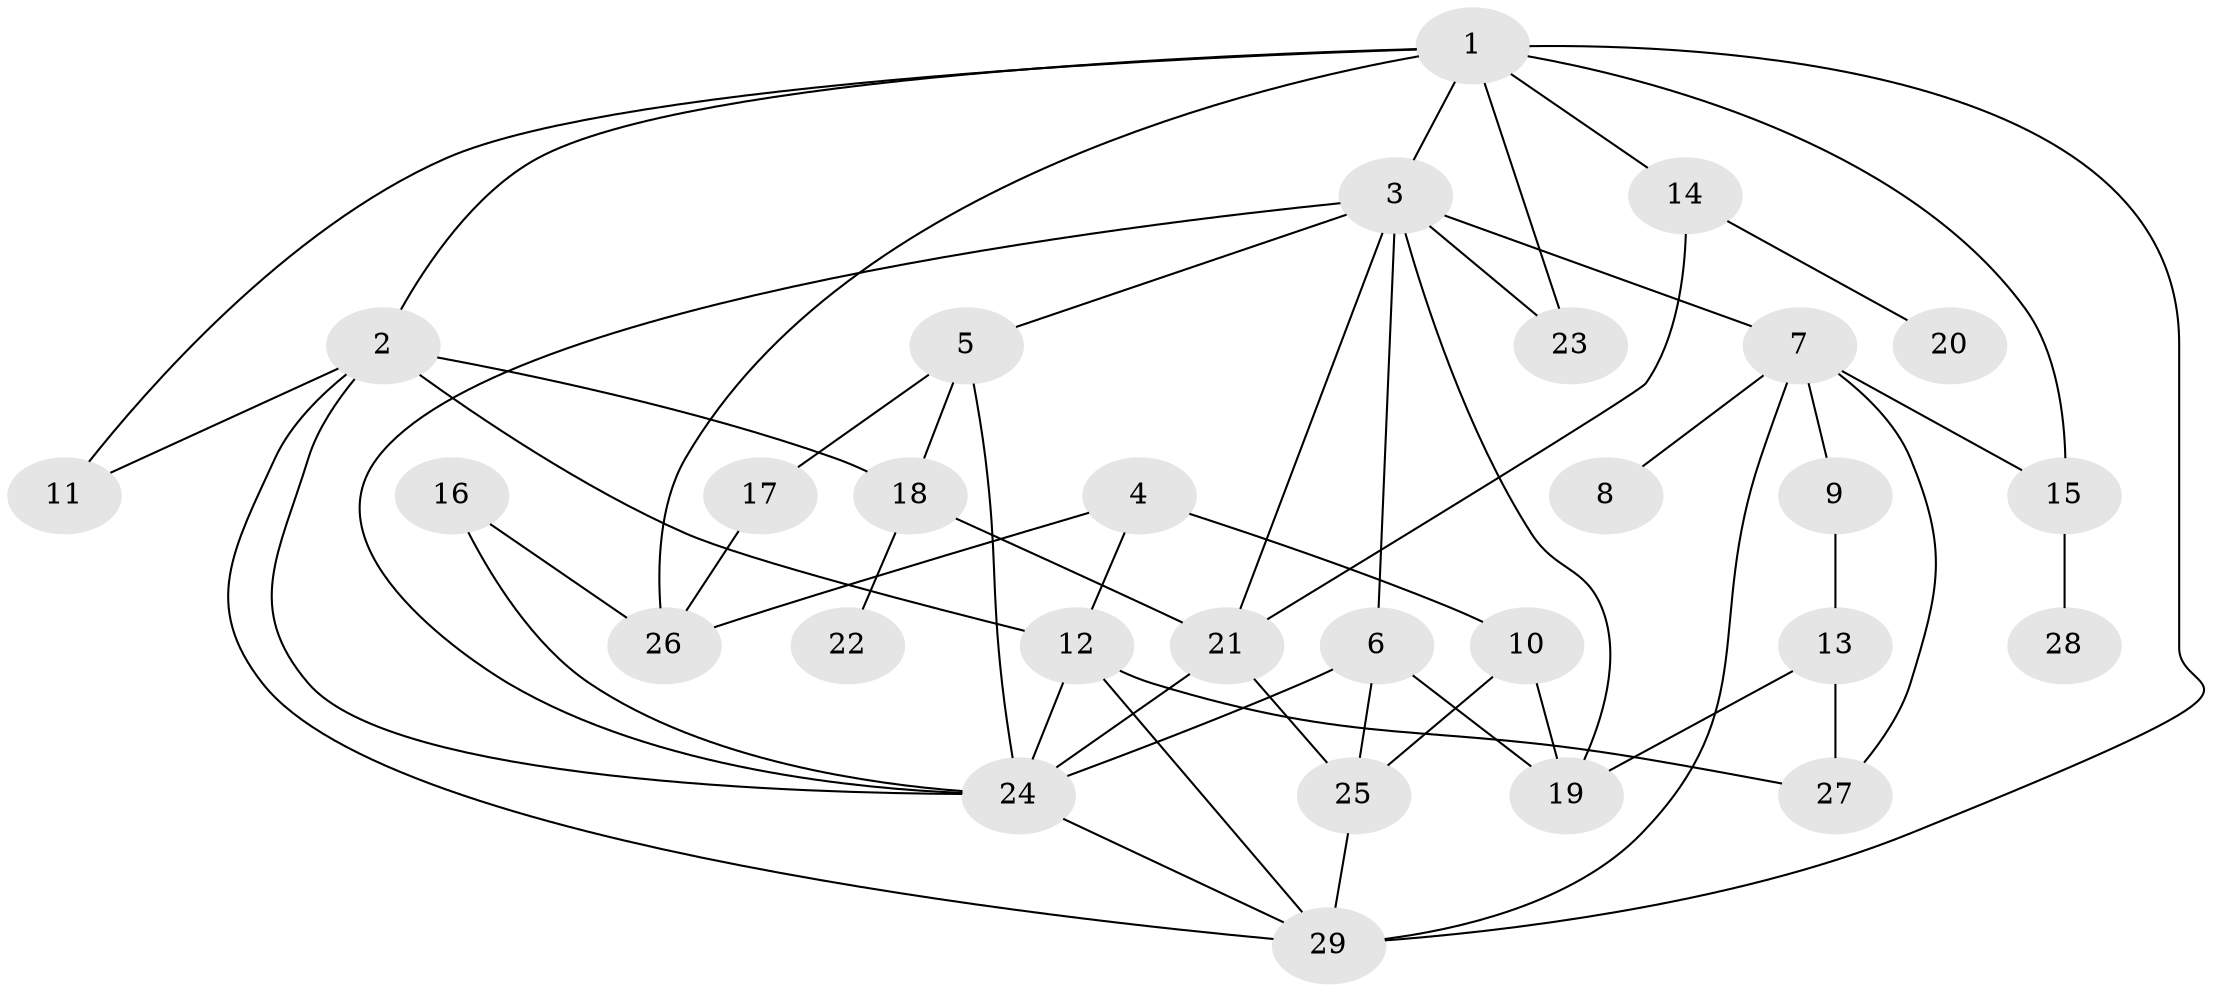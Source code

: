 // original degree distribution, {5: 0.14035087719298245, 3: 0.22807017543859648, 2: 0.2807017543859649, 6: 0.05263157894736842, 4: 0.10526315789473684, 1: 0.19298245614035087}
// Generated by graph-tools (version 1.1) at 2025/49/03/09/25 03:49:16]
// undirected, 29 vertices, 54 edges
graph export_dot {
graph [start="1"]
  node [color=gray90,style=filled];
  1;
  2;
  3;
  4;
  5;
  6;
  7;
  8;
  9;
  10;
  11;
  12;
  13;
  14;
  15;
  16;
  17;
  18;
  19;
  20;
  21;
  22;
  23;
  24;
  25;
  26;
  27;
  28;
  29;
  1 -- 2 [weight=1.0];
  1 -- 3 [weight=1.0];
  1 -- 11 [weight=1.0];
  1 -- 14 [weight=1.0];
  1 -- 15 [weight=1.0];
  1 -- 23 [weight=1.0];
  1 -- 26 [weight=1.0];
  1 -- 29 [weight=1.0];
  2 -- 11 [weight=1.0];
  2 -- 12 [weight=1.0];
  2 -- 18 [weight=1.0];
  2 -- 24 [weight=1.0];
  2 -- 29 [weight=1.0];
  3 -- 5 [weight=1.0];
  3 -- 6 [weight=1.0];
  3 -- 7 [weight=1.0];
  3 -- 19 [weight=1.0];
  3 -- 21 [weight=1.0];
  3 -- 23 [weight=1.0];
  3 -- 24 [weight=1.0];
  4 -- 10 [weight=1.0];
  4 -- 12 [weight=1.0];
  4 -- 26 [weight=1.0];
  5 -- 17 [weight=1.0];
  5 -- 18 [weight=1.0];
  5 -- 24 [weight=1.0];
  6 -- 19 [weight=1.0];
  6 -- 24 [weight=1.0];
  6 -- 25 [weight=1.0];
  7 -- 8 [weight=1.0];
  7 -- 9 [weight=1.0];
  7 -- 15 [weight=1.0];
  7 -- 27 [weight=1.0];
  7 -- 29 [weight=1.0];
  9 -- 13 [weight=1.0];
  10 -- 19 [weight=1.0];
  10 -- 25 [weight=1.0];
  12 -- 24 [weight=1.0];
  12 -- 27 [weight=1.0];
  12 -- 29 [weight=1.0];
  13 -- 19 [weight=1.0];
  13 -- 27 [weight=1.0];
  14 -- 20 [weight=1.0];
  14 -- 21 [weight=1.0];
  15 -- 28 [weight=1.0];
  16 -- 24 [weight=1.0];
  16 -- 26 [weight=1.0];
  17 -- 26 [weight=1.0];
  18 -- 21 [weight=1.0];
  18 -- 22 [weight=1.0];
  21 -- 24 [weight=1.0];
  21 -- 25 [weight=1.0];
  24 -- 29 [weight=1.0];
  25 -- 29 [weight=1.0];
}
